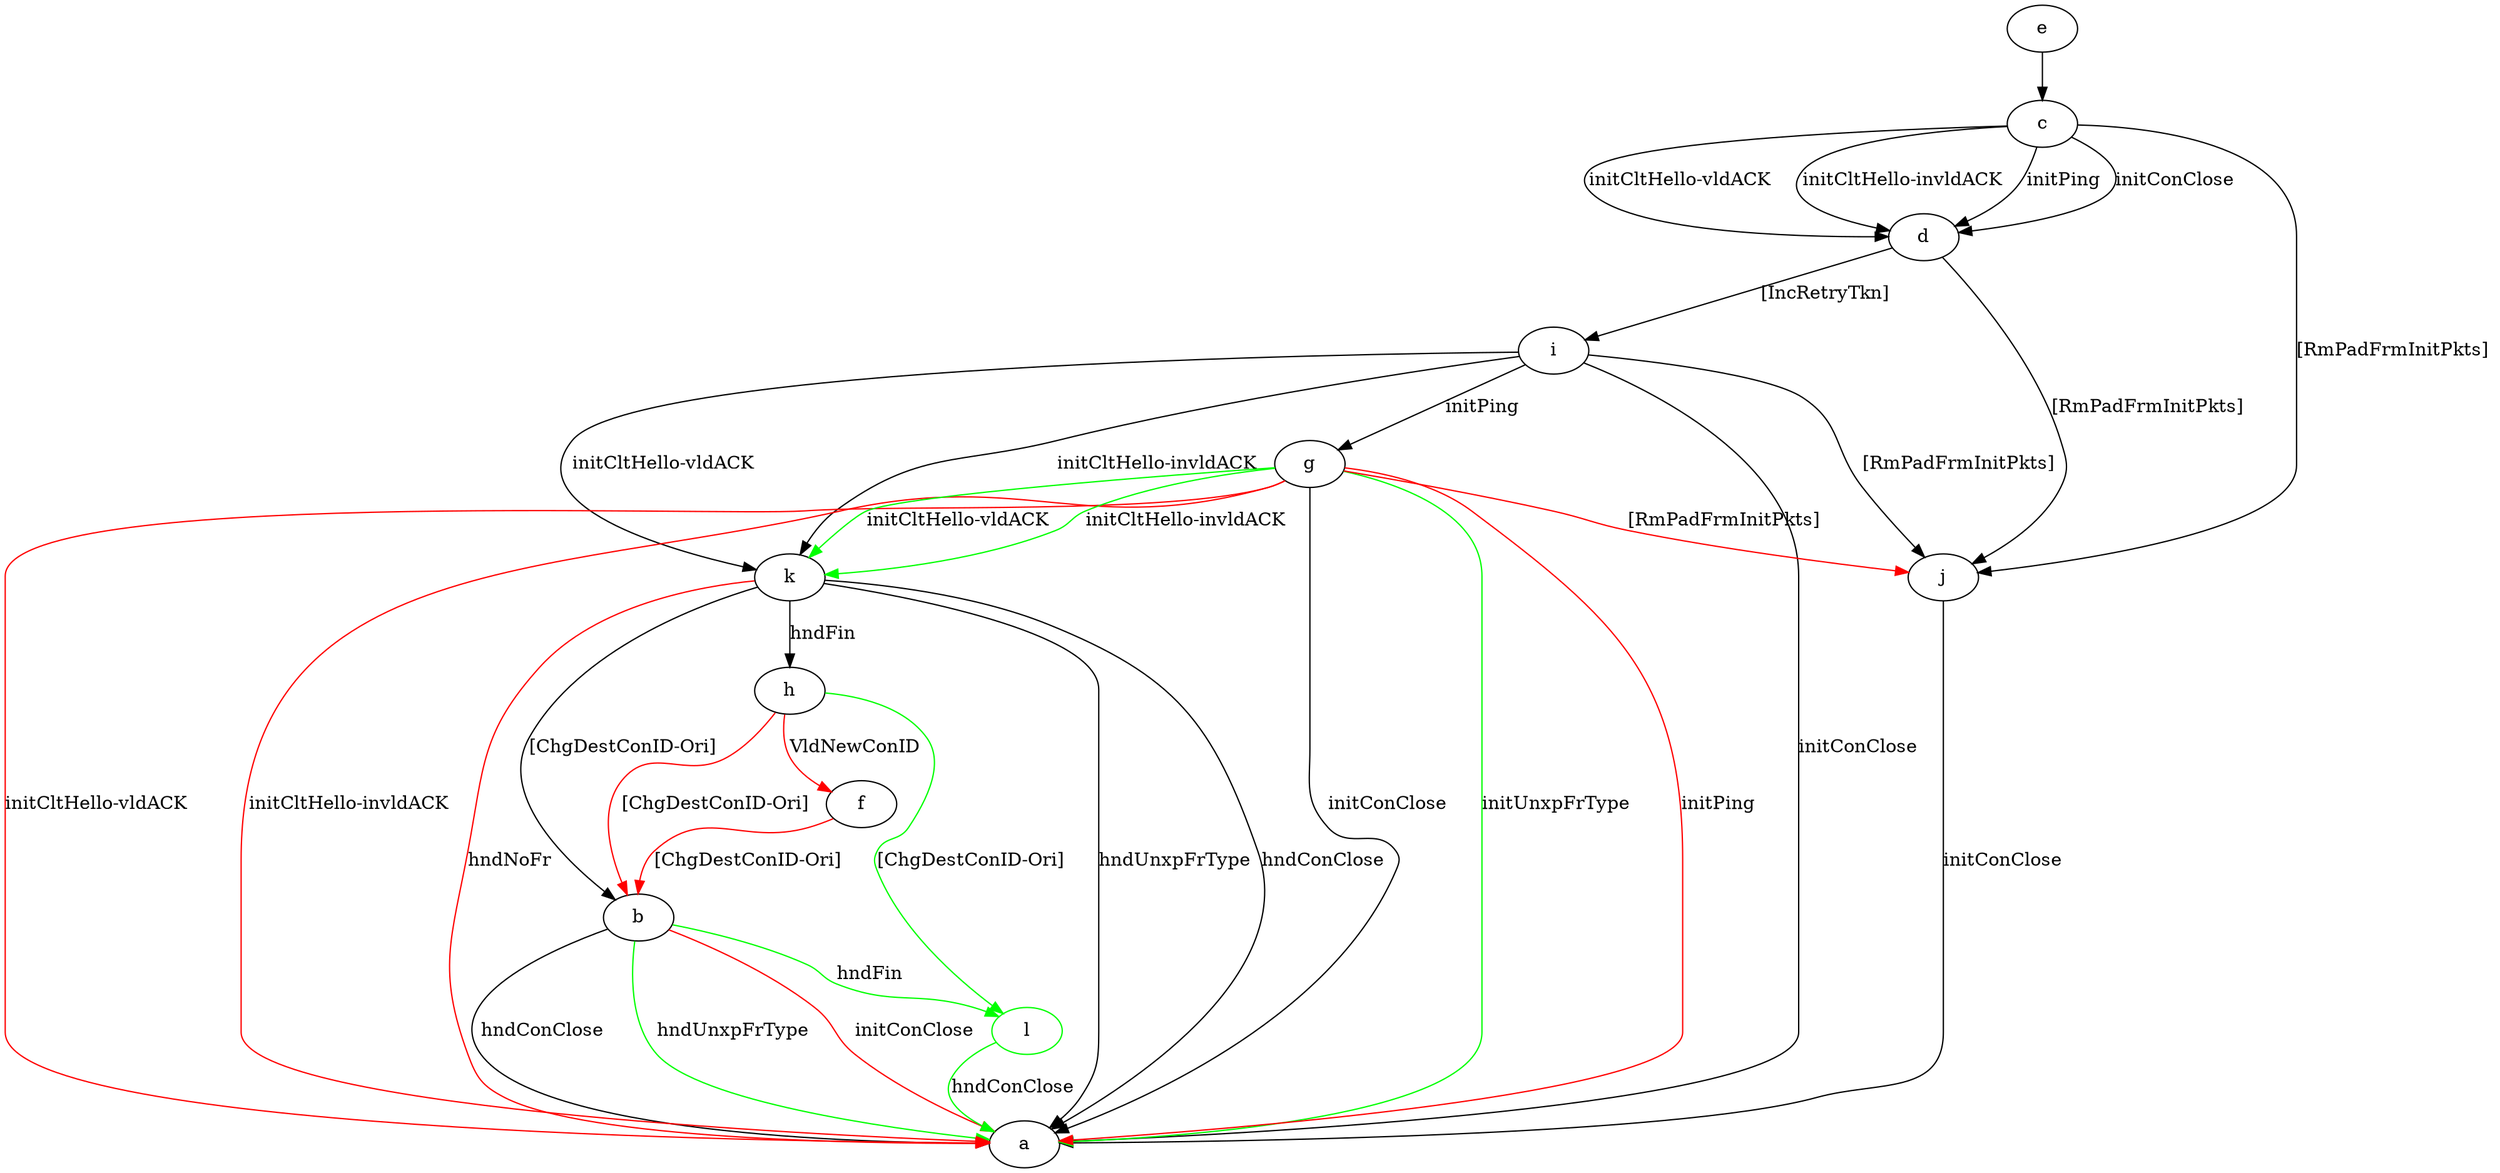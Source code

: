 digraph "" {
	b -> a	[key=0,
		label="hndConClose "];
	b -> a	[key=1,
		color=green,
		label="hndUnxpFrType "];
	b -> a	[key=2,
		color=red,
		label="initConClose "];
	l	[color=green];
	b -> l	[key=0,
		color=green,
		label="hndFin "];
	c -> d	[key=0,
		label="initPing "];
	c -> d	[key=1,
		label="initConClose "];
	c -> d	[key=2,
		label="initCltHello-vldACK "];
	c -> d	[key=3,
		label="initCltHello-invldACK "];
	c -> j	[key=0,
		label="[RmPadFrmInitPkts] "];
	d -> i	[key=0,
		label="[IncRetryTkn] "];
	d -> j	[key=0,
		label="[RmPadFrmInitPkts] "];
	e -> c	[key=0];
	f -> b	[key=0,
		color=red,
		label="[ChgDestConID-Ori] "];
	g -> a	[key=0,
		label="initConClose "];
	g -> a	[key=1,
		color=green,
		label="initUnxpFrType "];
	g -> a	[key=2,
		color=red,
		label="initPing "];
	g -> a	[key=3,
		color=red,
		label="initCltHello-vldACK "];
	g -> a	[key=4,
		color=red,
		label="initCltHello-invldACK "];
	g -> j	[key=0,
		color=red,
		label="[RmPadFrmInitPkts] "];
	g -> k	[key=0,
		color=green,
		label="initCltHello-vldACK "];
	g -> k	[key=1,
		color=green,
		label="initCltHello-invldACK "];
	h -> b	[key=0,
		color=red,
		label="[ChgDestConID-Ori] "];
	h -> f	[key=0,
		color=red,
		label="VldNewConID "];
	h -> l	[key=0,
		color=green,
		label="[ChgDestConID-Ori] "];
	i -> a	[key=0,
		label="initConClose "];
	i -> g	[key=0,
		label="initPing "];
	i -> j	[key=0,
		label="[RmPadFrmInitPkts] "];
	i -> k	[key=0,
		label="initCltHello-vldACK "];
	i -> k	[key=1,
		label="initCltHello-invldACK "];
	j -> a	[key=0,
		label="initConClose "];
	k -> a	[key=0,
		label="hndUnxpFrType "];
	k -> a	[key=1,
		label="hndConClose "];
	k -> a	[key=2,
		color=red,
		label="hndNoFr "];
	k -> b	[key=0,
		label="[ChgDestConID-Ori] "];
	k -> h	[key=0,
		label="hndFin "];
	l -> a	[key=0,
		color=green,
		label="hndConClose "];
}
